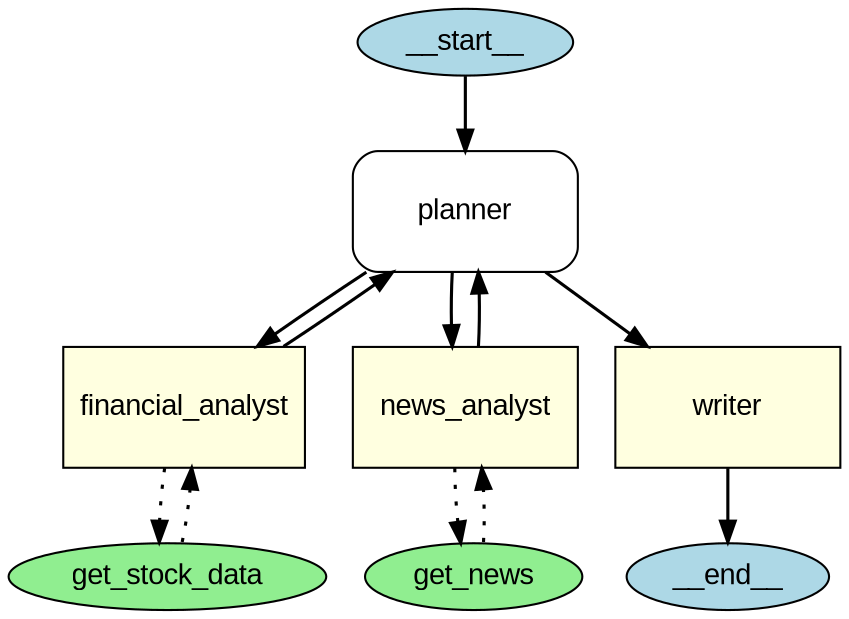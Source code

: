 
    digraph G {
        graph [splines=true];
        node [fontname="Arial"];
        edge [penwidth=1.5];
    "__start__" [label="__start__", shape=ellipse, style=filled, fillcolor=lightblue, width=0.5, height=0.3];"__end__" [label="__end__", shape=ellipse, style=filled, fillcolor=lightblue, width=0.5, height=0.3];"planner" [label="planner", shape=box, style=filled, fillcolor=lightyellow, width=1.5, height=0.8];"financial_analyst" [label="financial_analyst", shape=box, style=filled, style=rounded, fillcolor=lightyellow, width=1.5, height=0.8];"__start__" [label="__start__", shape=ellipse, style=filled, fillcolor=lightblue, width=0.5, height=0.3];"__end__" [label="__end__", shape=ellipse, style=filled, fillcolor=lightblue, width=0.5, height=0.3];"financial_analyst" [label="financial_analyst", shape=box, style=filled, fillcolor=lightyellow, width=1.5, height=0.8];"get_stock_data" [label="get_stock_data", shape=ellipse, style=filled, fillcolor=lightgreen, width=0.5, height=0.3];"planner" [label="planner", shape=box, style=filled, style=rounded, fillcolor=lightyellow, width=1.5, height=0.8];"news_analyst" [label="news_analyst", shape=box, style=filled, style=rounded, fillcolor=lightyellow, width=1.5, height=0.8];"__start__" [label="__start__", shape=ellipse, style=filled, fillcolor=lightblue, width=0.5, height=0.3];"__end__" [label="__end__", shape=ellipse, style=filled, fillcolor=lightblue, width=0.5, height=0.3];"news_analyst" [label="news_analyst", shape=box, style=filled, fillcolor=lightyellow, width=1.5, height=0.8];"get_news" [label="get_news", shape=ellipse, style=filled, fillcolor=lightgreen, width=0.5, height=0.3];"planner" [label="planner", shape=box, style=filled, style=rounded, fillcolor=lightyellow, width=1.5, height=0.8];"writer" [label="writer", shape=box, style=filled, style=rounded, fillcolor=lightyellow, width=1.5, height=0.8];"__start__" [label="__start__", shape=ellipse, style=filled, fillcolor=lightblue, width=0.5, height=0.3];"__end__" [label="__end__", shape=ellipse, style=filled, fillcolor=lightblue, width=0.5, height=0.3];"writer" [label="writer", shape=box, style=filled, fillcolor=lightyellow, width=1.5, height=0.8];"__start__" -> "planner";
            "planner" -> "financial_analyst";
        "financial_analyst" -> "get_stock_data" [style=dotted, penwidth=1.5];
        "get_stock_data" -> "financial_analyst" [style=dotted, penwidth=1.5];
            "financial_analyst" -> "planner";
            "planner" -> "news_analyst";
        "news_analyst" -> "get_news" [style=dotted, penwidth=1.5];
        "get_news" -> "news_analyst" [style=dotted, penwidth=1.5];
            "news_analyst" -> "planner";
            "planner" -> "writer";"writer" -> "__end__";}
